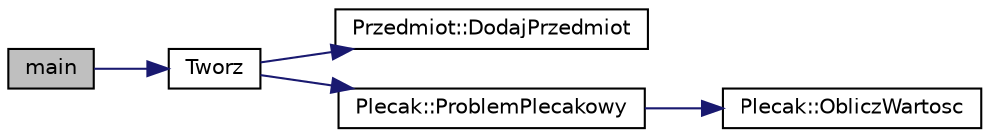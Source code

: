 digraph G
{
  edge [fontname="Helvetica",fontsize="10",labelfontname="Helvetica",labelfontsize="10"];
  node [fontname="Helvetica",fontsize="10",shape=record];
  rankdir="LR";
  Node1 [label="main",height=0.2,width=0.4,color="black", fillcolor="grey75", style="filled" fontcolor="black"];
  Node1 -> Node2 [color="midnightblue",fontsize="10",style="solid",fontname="Helvetica"];
  Node2 [label="Tworz",height=0.2,width=0.4,color="black", fillcolor="white", style="filled",URL="$plecak_8hh.html#abe49bf7f1b8bfabf390aeb2b859b0b83",tooltip="Funkcja tworząca przedmioty i plecak oraz wywołująca funkcję rozwiązującą problem."];
  Node2 -> Node3 [color="midnightblue",fontsize="10",style="solid",fontname="Helvetica"];
  Node3 [label="Przedmiot::DodajPrzedmiot",height=0.2,width=0.4,color="black", fillcolor="white", style="filled",URL="$class_przedmiot.html#a61faa04b5a7f8730eec9ef53557ef4c9",tooltip="Dodawanie nowych przedmiotów."];
  Node2 -> Node4 [color="midnightblue",fontsize="10",style="solid",fontname="Helvetica"];
  Node4 [label="Plecak::ProblemPlecakowy",height=0.2,width=0.4,color="black", fillcolor="white", style="filled",URL="$class_plecak.html#a95e4c9c944c7532b9ad3bf18249e5de3",tooltip="Funkcja rozwiązująca problem plecakowy."];
  Node4 -> Node5 [color="midnightblue",fontsize="10",style="solid",fontname="Helvetica"];
  Node5 [label="Plecak::ObliczWartosc",height=0.2,width=0.4,color="black", fillcolor="white", style="filled",URL="$class_plecak.html#a692e7722f159e6a068b2c5c9fe728fab",tooltip="Funkcja obliczająca sumę wartości przedmiotów w danym polu."];
}
